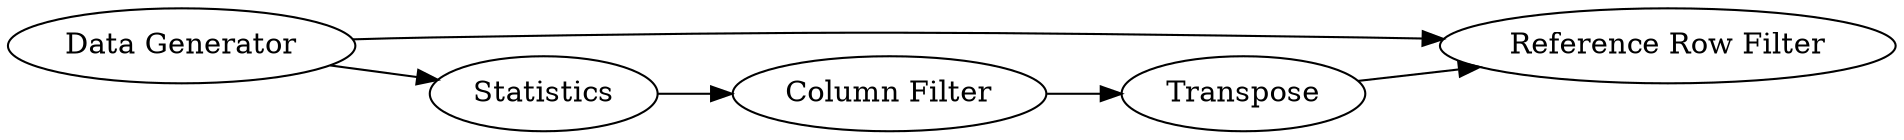 digraph {
	5 -> 3
	1 -> 3
	4 -> 5
	1 -> 2
	2 -> 4
	5 [label=Transpose]
	1 [label="Data Generator"]
	4 [label="Column Filter"]
	3 [label="Reference Row Filter"]
	2 [label=Statistics]
	rankdir=LR
}
